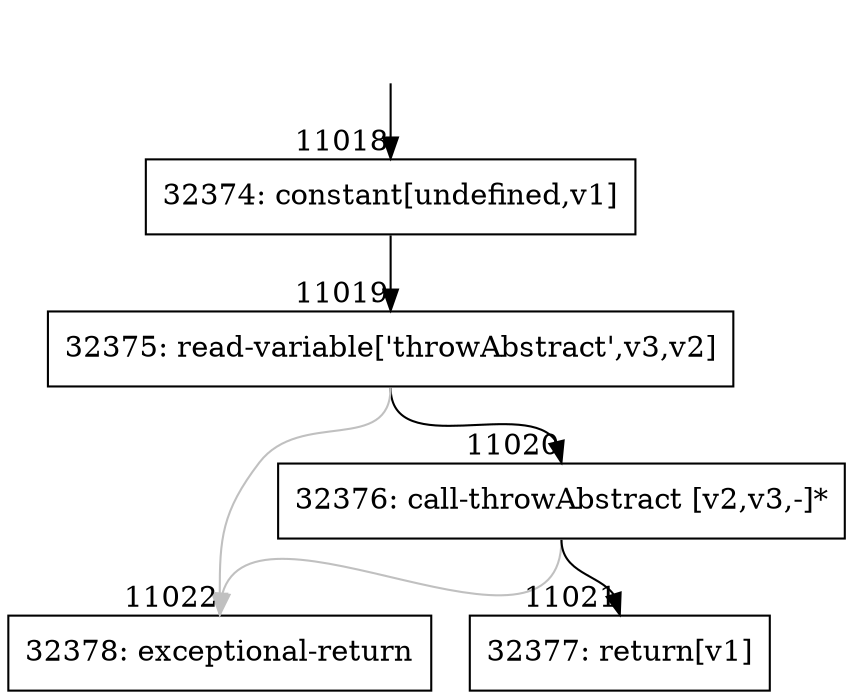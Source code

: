 digraph {
rankdir="TD"
BB_entry810[shape=none,label=""];
BB_entry810 -> BB11018 [tailport=s, headport=n, headlabel="    11018"]
BB11018 [shape=record label="{32374: constant[undefined,v1]}" ] 
BB11018 -> BB11019 [tailport=s, headport=n, headlabel="      11019"]
BB11019 [shape=record label="{32375: read-variable['throwAbstract',v3,v2]}" ] 
BB11019 -> BB11020 [tailport=s, headport=n, headlabel="      11020"]
BB11019 -> BB11022 [tailport=s, headport=n, color=gray, headlabel="      11022"]
BB11020 [shape=record label="{32376: call-throwAbstract [v2,v3,-]*}" ] 
BB11020 -> BB11021 [tailport=s, headport=n, headlabel="      11021"]
BB11020 -> BB11022 [tailport=s, headport=n, color=gray]
BB11021 [shape=record label="{32377: return[v1]}" ] 
BB11022 [shape=record label="{32378: exceptional-return}" ] 
//#$~ 15468
}
